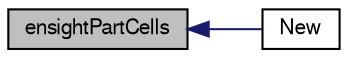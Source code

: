 digraph "ensightPartCells"
{
  bgcolor="transparent";
  edge [fontname="FreeSans",fontsize="10",labelfontname="FreeSans",labelfontsize="10"];
  node [fontname="FreeSans",fontsize="10",shape=record];
  rankdir="LR";
  Node1 [label="ensightPartCells",height=0.2,width=0.4,color="black", fillcolor="grey75", style="filled" fontcolor="black"];
  Node1 -> Node2 [dir="back",color="midnightblue",fontsize="10",style="solid",fontname="FreeSans"];
  Node2 [label="New",height=0.2,width=0.4,color="black",URL="$a00626.html#a8b6e4a82a2008cba506a44ff28065e3d",tooltip="Reconstruct part characteristics on freestore from Istream. "];
}
